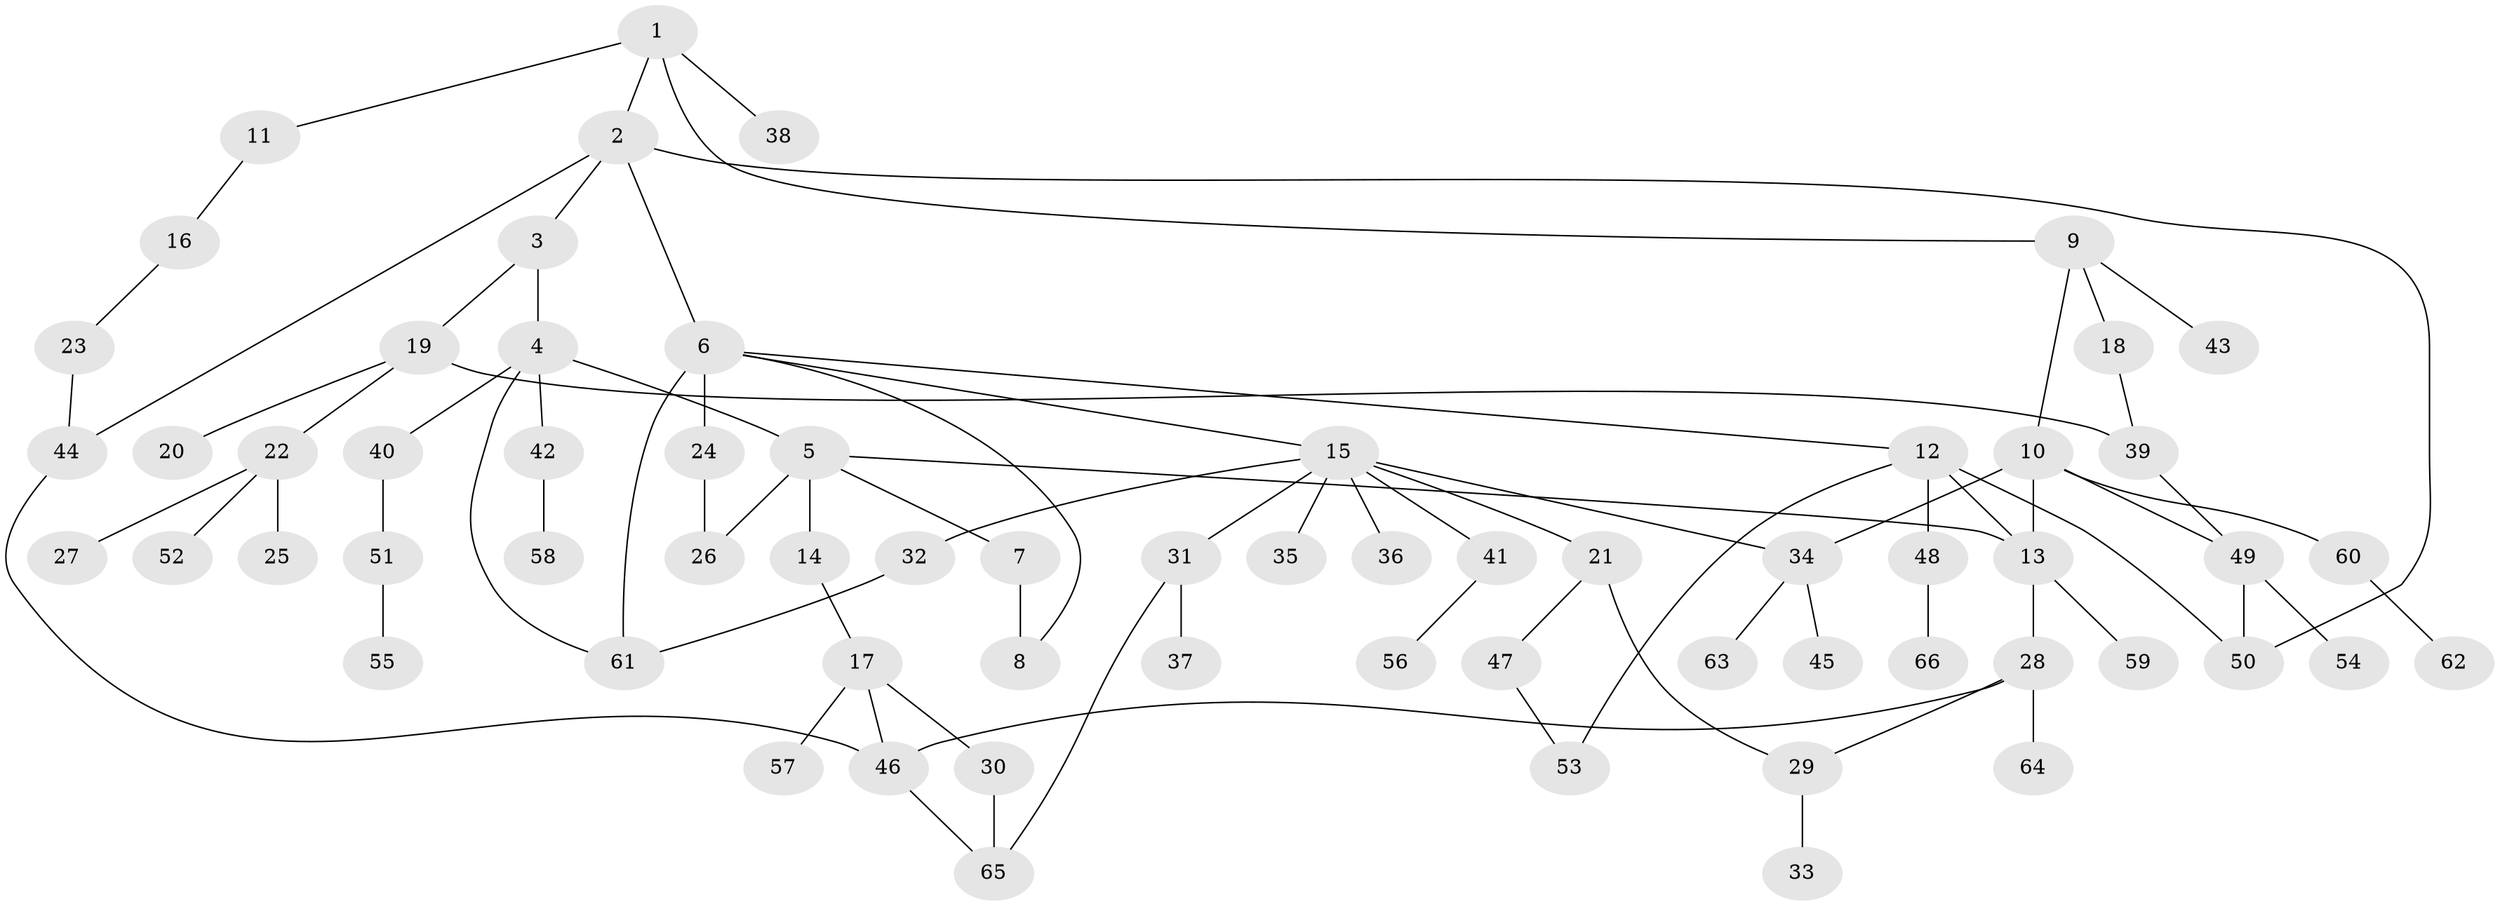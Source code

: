 // original degree distribution, {5: 0.06060606060606061, 3: 0.1893939393939394, 6: 0.030303030303030304, 2: 0.3484848484848485, 4: 0.045454545454545456, 1: 0.32575757575757575}
// Generated by graph-tools (version 1.1) at 2025/34/03/09/25 02:34:04]
// undirected, 66 vertices, 83 edges
graph export_dot {
graph [start="1"]
  node [color=gray90,style=filled];
  1;
  2;
  3;
  4;
  5;
  6;
  7;
  8;
  9;
  10;
  11;
  12;
  13;
  14;
  15;
  16;
  17;
  18;
  19;
  20;
  21;
  22;
  23;
  24;
  25;
  26;
  27;
  28;
  29;
  30;
  31;
  32;
  33;
  34;
  35;
  36;
  37;
  38;
  39;
  40;
  41;
  42;
  43;
  44;
  45;
  46;
  47;
  48;
  49;
  50;
  51;
  52;
  53;
  54;
  55;
  56;
  57;
  58;
  59;
  60;
  61;
  62;
  63;
  64;
  65;
  66;
  1 -- 2 [weight=1.0];
  1 -- 9 [weight=1.0];
  1 -- 11 [weight=1.0];
  1 -- 38 [weight=1.0];
  2 -- 3 [weight=1.0];
  2 -- 6 [weight=1.0];
  2 -- 44 [weight=1.0];
  2 -- 50 [weight=1.0];
  3 -- 4 [weight=1.0];
  3 -- 19 [weight=1.0];
  4 -- 5 [weight=1.0];
  4 -- 40 [weight=1.0];
  4 -- 42 [weight=1.0];
  4 -- 61 [weight=1.0];
  5 -- 7 [weight=1.0];
  5 -- 13 [weight=1.0];
  5 -- 14 [weight=1.0];
  5 -- 26 [weight=1.0];
  6 -- 8 [weight=1.0];
  6 -- 12 [weight=1.0];
  6 -- 15 [weight=1.0];
  6 -- 24 [weight=2.0];
  6 -- 61 [weight=1.0];
  7 -- 8 [weight=1.0];
  9 -- 10 [weight=1.0];
  9 -- 18 [weight=1.0];
  9 -- 43 [weight=1.0];
  10 -- 13 [weight=1.0];
  10 -- 34 [weight=1.0];
  10 -- 49 [weight=1.0];
  10 -- 60 [weight=1.0];
  11 -- 16 [weight=1.0];
  12 -- 13 [weight=1.0];
  12 -- 48 [weight=1.0];
  12 -- 50 [weight=1.0];
  12 -- 53 [weight=1.0];
  13 -- 28 [weight=1.0];
  13 -- 59 [weight=1.0];
  14 -- 17 [weight=1.0];
  15 -- 21 [weight=1.0];
  15 -- 31 [weight=1.0];
  15 -- 32 [weight=1.0];
  15 -- 34 [weight=1.0];
  15 -- 35 [weight=1.0];
  15 -- 36 [weight=1.0];
  15 -- 41 [weight=1.0];
  16 -- 23 [weight=1.0];
  17 -- 30 [weight=1.0];
  17 -- 46 [weight=1.0];
  17 -- 57 [weight=1.0];
  18 -- 39 [weight=1.0];
  19 -- 20 [weight=1.0];
  19 -- 22 [weight=1.0];
  19 -- 39 [weight=1.0];
  21 -- 29 [weight=1.0];
  21 -- 47 [weight=1.0];
  22 -- 25 [weight=1.0];
  22 -- 27 [weight=1.0];
  22 -- 52 [weight=1.0];
  23 -- 44 [weight=1.0];
  24 -- 26 [weight=1.0];
  28 -- 29 [weight=1.0];
  28 -- 46 [weight=1.0];
  28 -- 64 [weight=1.0];
  29 -- 33 [weight=1.0];
  30 -- 65 [weight=1.0];
  31 -- 37 [weight=1.0];
  31 -- 65 [weight=1.0];
  32 -- 61 [weight=1.0];
  34 -- 45 [weight=1.0];
  34 -- 63 [weight=1.0];
  39 -- 49 [weight=1.0];
  40 -- 51 [weight=1.0];
  41 -- 56 [weight=2.0];
  42 -- 58 [weight=1.0];
  44 -- 46 [weight=1.0];
  46 -- 65 [weight=1.0];
  47 -- 53 [weight=1.0];
  48 -- 66 [weight=1.0];
  49 -- 50 [weight=1.0];
  49 -- 54 [weight=3.0];
  51 -- 55 [weight=1.0];
  60 -- 62 [weight=2.0];
}
